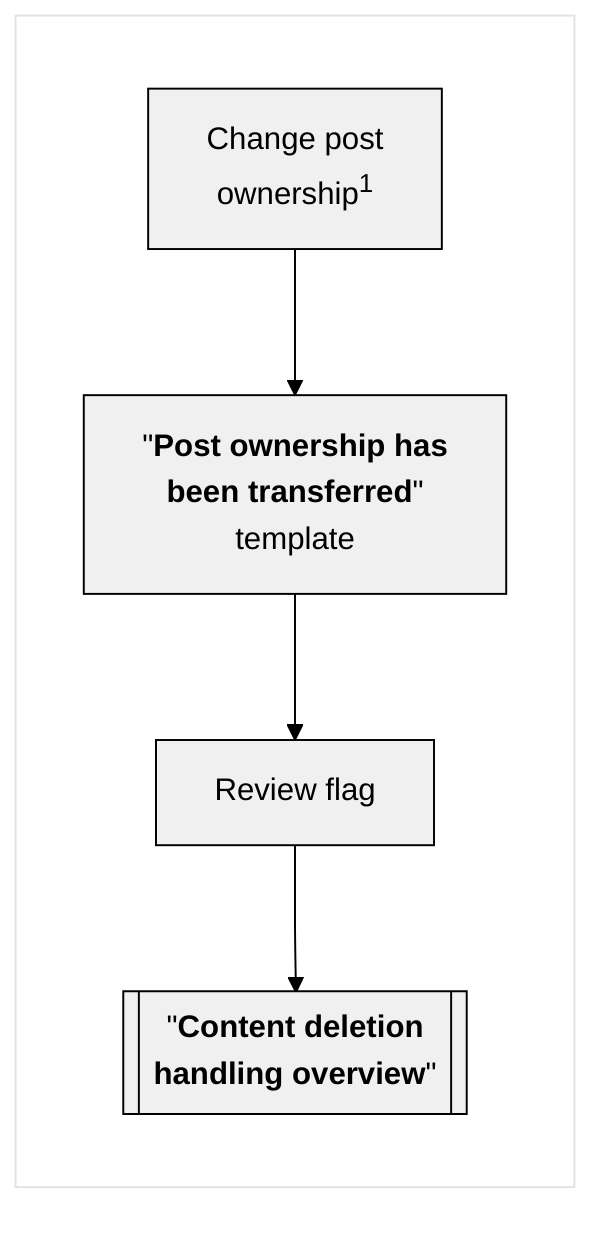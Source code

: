 ---
config:
  flowchart:
    curve: monotoneY
  theme: base
  themeVariables:
    clusterBkg: '#ffffff'
    edgeLabelBackground: '#ffffff'
    lineColor: '#000000'
    primaryBorderColor: '#000000'
    primaryColor: '#f0f0f0'
    primaryTextColor: '#000000'
---

flowchart TB
  subgraph main[" "]
    direction TB


    transferOwnership["Change post<br />ownership<sup>1</sup>"]
    transferOwnership --> transferOwnershipTemplate
    transferOwnershipTemplate["#quot;<b>Post ownership has<br />been transferred</b>#quot;<br />template"]
    transferOwnershipTemplate --> review
    review["Review flag"]
    review --> overviewWorkflow
    overviewWorkflow[["#quot;<b>Content deletion<br />handling overview</b>#quot;"]]
  end